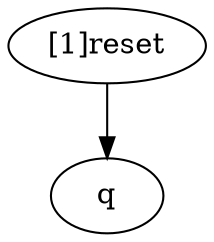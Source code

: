 strict digraph "" {
	q	[complexity=0,
		importance=0.599999904633,
		rank=0.0];
	"[1]reset"	[complexity=1,
		importance=8.79999876022,
		rank=8.79999876022];
	"[1]reset" -> q;
}
